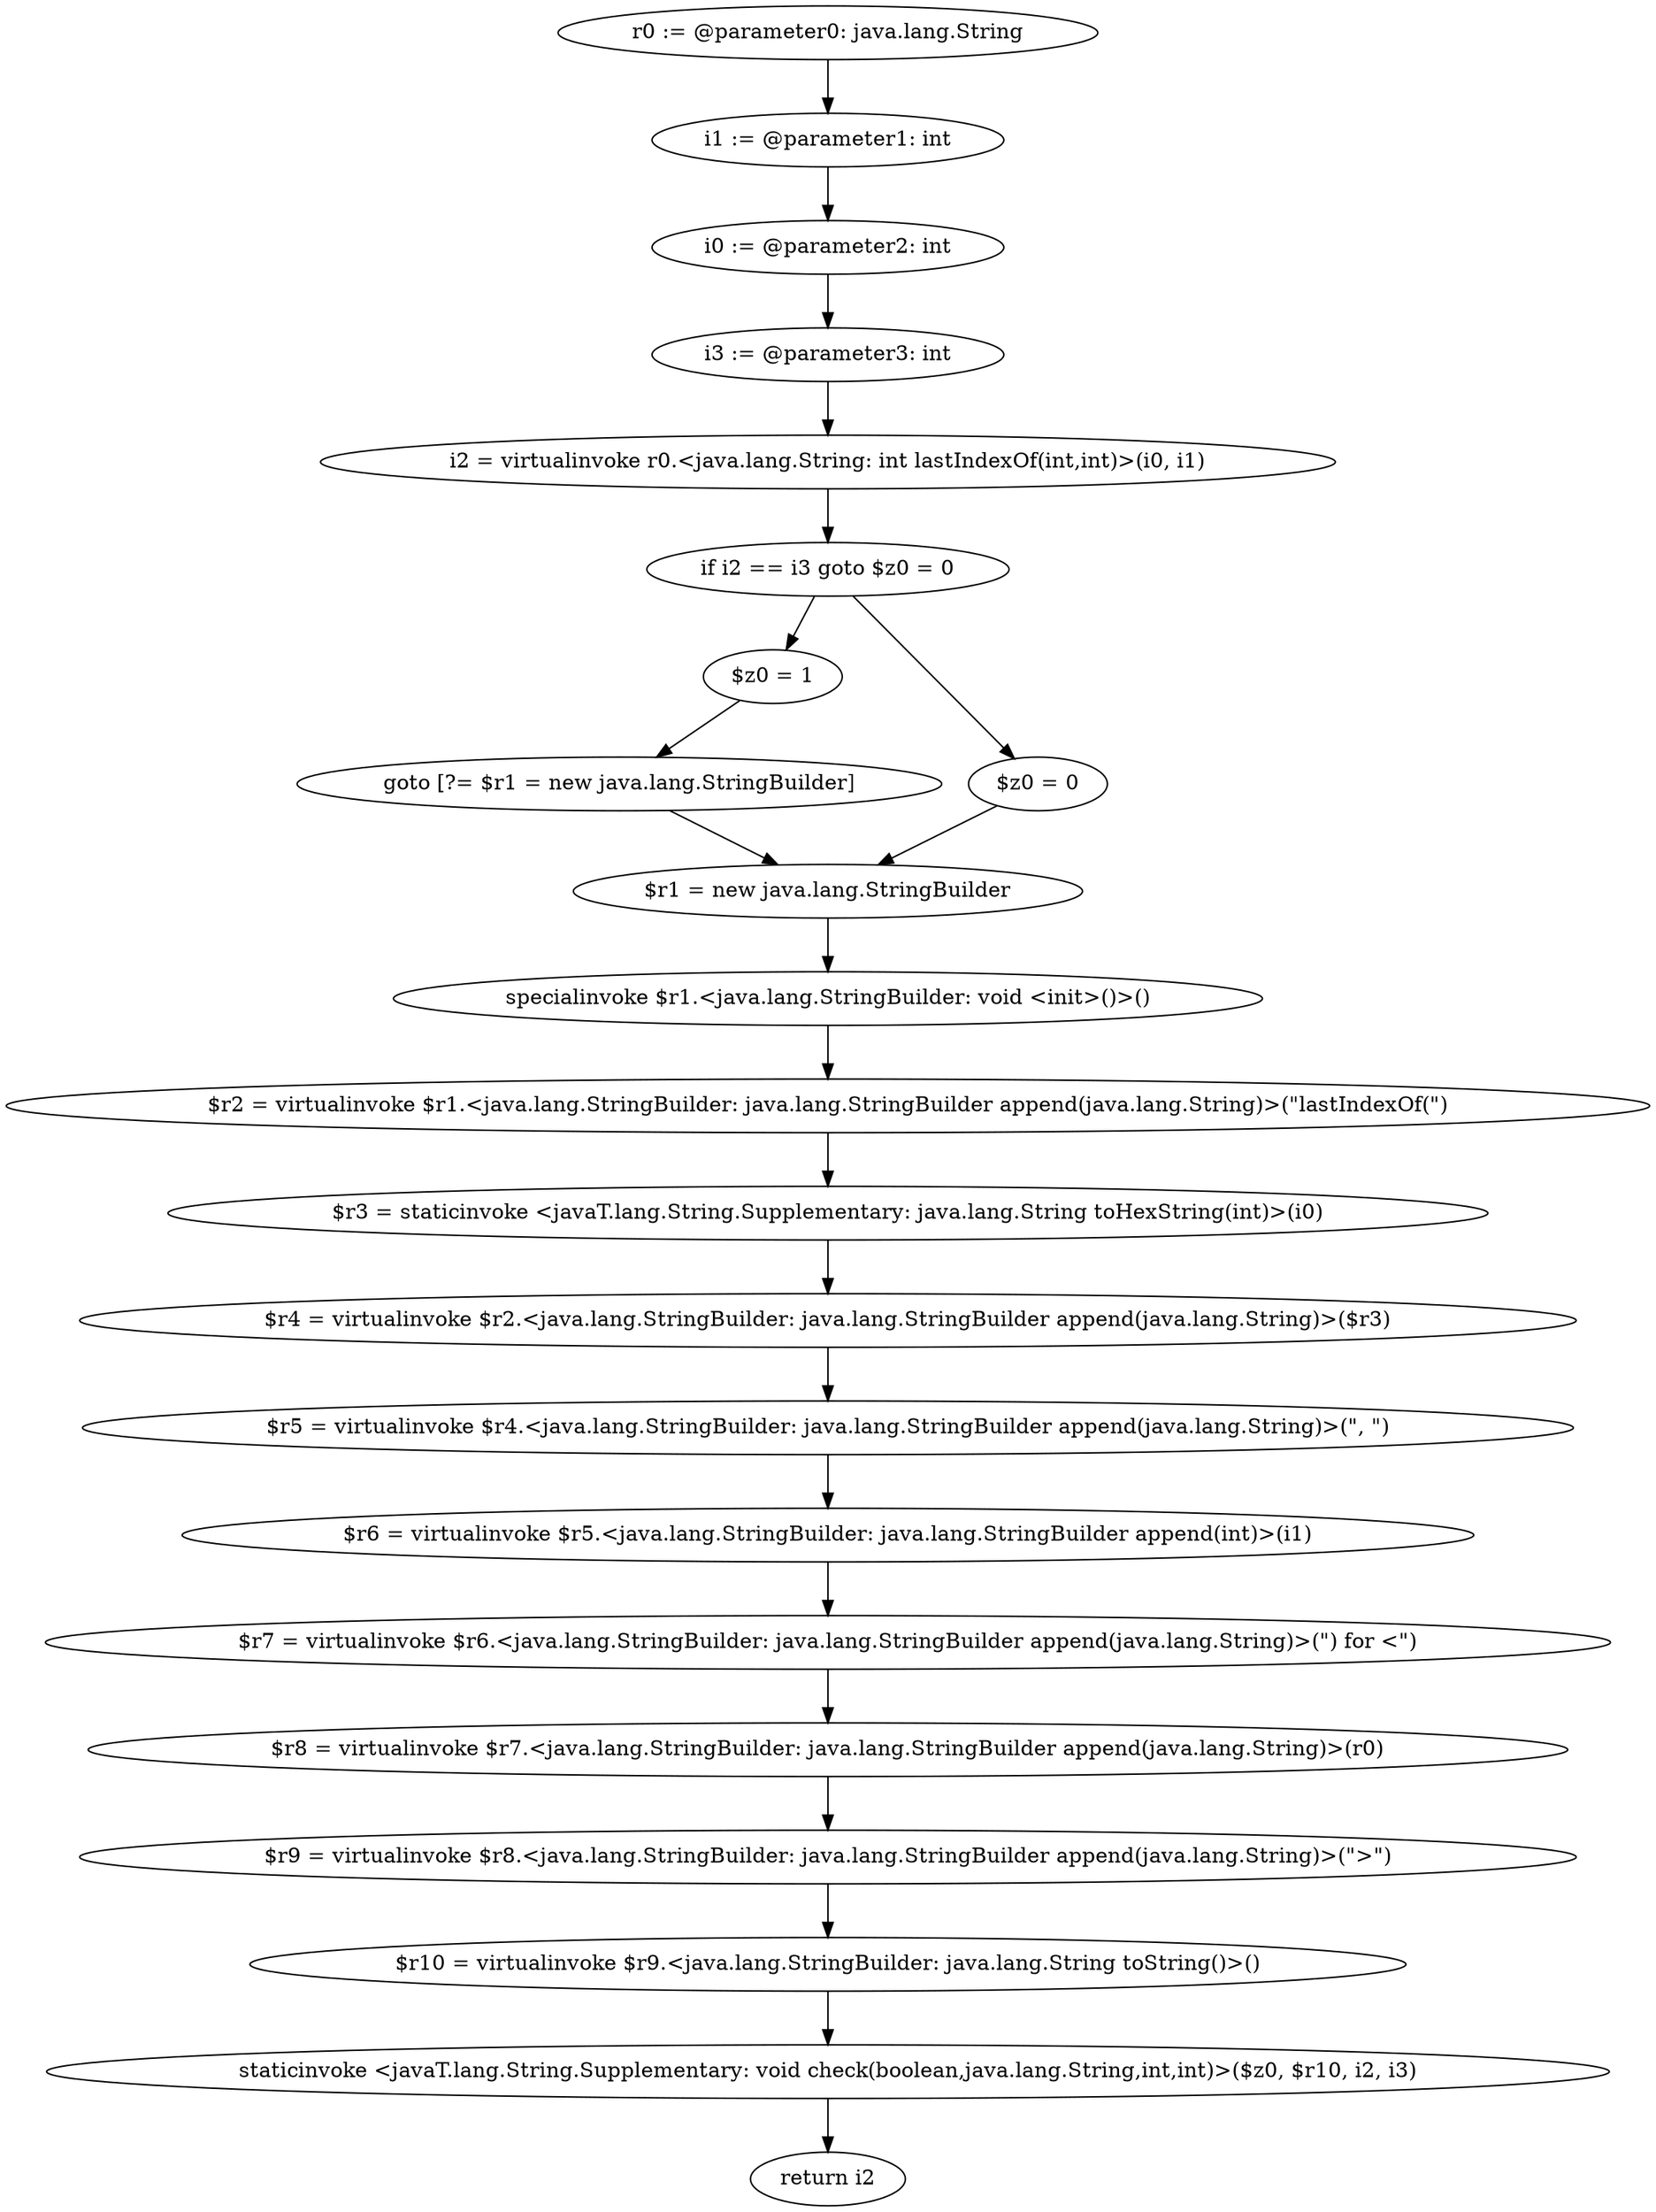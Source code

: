 digraph "unitGraph" {
    "r0 := @parameter0: java.lang.String"
    "i1 := @parameter1: int"
    "i0 := @parameter2: int"
    "i3 := @parameter3: int"
    "i2 = virtualinvoke r0.<java.lang.String: int lastIndexOf(int,int)>(i0, i1)"
    "if i2 == i3 goto $z0 = 0"
    "$z0 = 1"
    "goto [?= $r1 = new java.lang.StringBuilder]"
    "$z0 = 0"
    "$r1 = new java.lang.StringBuilder"
    "specialinvoke $r1.<java.lang.StringBuilder: void <init>()>()"
    "$r2 = virtualinvoke $r1.<java.lang.StringBuilder: java.lang.StringBuilder append(java.lang.String)>(\"lastIndexOf(\")"
    "$r3 = staticinvoke <javaT.lang.String.Supplementary: java.lang.String toHexString(int)>(i0)"
    "$r4 = virtualinvoke $r2.<java.lang.StringBuilder: java.lang.StringBuilder append(java.lang.String)>($r3)"
    "$r5 = virtualinvoke $r4.<java.lang.StringBuilder: java.lang.StringBuilder append(java.lang.String)>(\", \")"
    "$r6 = virtualinvoke $r5.<java.lang.StringBuilder: java.lang.StringBuilder append(int)>(i1)"
    "$r7 = virtualinvoke $r6.<java.lang.StringBuilder: java.lang.StringBuilder append(java.lang.String)>(\") for <\")"
    "$r8 = virtualinvoke $r7.<java.lang.StringBuilder: java.lang.StringBuilder append(java.lang.String)>(r0)"
    "$r9 = virtualinvoke $r8.<java.lang.StringBuilder: java.lang.StringBuilder append(java.lang.String)>(\">\")"
    "$r10 = virtualinvoke $r9.<java.lang.StringBuilder: java.lang.String toString()>()"
    "staticinvoke <javaT.lang.String.Supplementary: void check(boolean,java.lang.String,int,int)>($z0, $r10, i2, i3)"
    "return i2"
    "r0 := @parameter0: java.lang.String"->"i1 := @parameter1: int";
    "i1 := @parameter1: int"->"i0 := @parameter2: int";
    "i0 := @parameter2: int"->"i3 := @parameter3: int";
    "i3 := @parameter3: int"->"i2 = virtualinvoke r0.<java.lang.String: int lastIndexOf(int,int)>(i0, i1)";
    "i2 = virtualinvoke r0.<java.lang.String: int lastIndexOf(int,int)>(i0, i1)"->"if i2 == i3 goto $z0 = 0";
    "if i2 == i3 goto $z0 = 0"->"$z0 = 1";
    "if i2 == i3 goto $z0 = 0"->"$z0 = 0";
    "$z0 = 1"->"goto [?= $r1 = new java.lang.StringBuilder]";
    "goto [?= $r1 = new java.lang.StringBuilder]"->"$r1 = new java.lang.StringBuilder";
    "$z0 = 0"->"$r1 = new java.lang.StringBuilder";
    "$r1 = new java.lang.StringBuilder"->"specialinvoke $r1.<java.lang.StringBuilder: void <init>()>()";
    "specialinvoke $r1.<java.lang.StringBuilder: void <init>()>()"->"$r2 = virtualinvoke $r1.<java.lang.StringBuilder: java.lang.StringBuilder append(java.lang.String)>(\"lastIndexOf(\")";
    "$r2 = virtualinvoke $r1.<java.lang.StringBuilder: java.lang.StringBuilder append(java.lang.String)>(\"lastIndexOf(\")"->"$r3 = staticinvoke <javaT.lang.String.Supplementary: java.lang.String toHexString(int)>(i0)";
    "$r3 = staticinvoke <javaT.lang.String.Supplementary: java.lang.String toHexString(int)>(i0)"->"$r4 = virtualinvoke $r2.<java.lang.StringBuilder: java.lang.StringBuilder append(java.lang.String)>($r3)";
    "$r4 = virtualinvoke $r2.<java.lang.StringBuilder: java.lang.StringBuilder append(java.lang.String)>($r3)"->"$r5 = virtualinvoke $r4.<java.lang.StringBuilder: java.lang.StringBuilder append(java.lang.String)>(\", \")";
    "$r5 = virtualinvoke $r4.<java.lang.StringBuilder: java.lang.StringBuilder append(java.lang.String)>(\", \")"->"$r6 = virtualinvoke $r5.<java.lang.StringBuilder: java.lang.StringBuilder append(int)>(i1)";
    "$r6 = virtualinvoke $r5.<java.lang.StringBuilder: java.lang.StringBuilder append(int)>(i1)"->"$r7 = virtualinvoke $r6.<java.lang.StringBuilder: java.lang.StringBuilder append(java.lang.String)>(\") for <\")";
    "$r7 = virtualinvoke $r6.<java.lang.StringBuilder: java.lang.StringBuilder append(java.lang.String)>(\") for <\")"->"$r8 = virtualinvoke $r7.<java.lang.StringBuilder: java.lang.StringBuilder append(java.lang.String)>(r0)";
    "$r8 = virtualinvoke $r7.<java.lang.StringBuilder: java.lang.StringBuilder append(java.lang.String)>(r0)"->"$r9 = virtualinvoke $r8.<java.lang.StringBuilder: java.lang.StringBuilder append(java.lang.String)>(\">\")";
    "$r9 = virtualinvoke $r8.<java.lang.StringBuilder: java.lang.StringBuilder append(java.lang.String)>(\">\")"->"$r10 = virtualinvoke $r9.<java.lang.StringBuilder: java.lang.String toString()>()";
    "$r10 = virtualinvoke $r9.<java.lang.StringBuilder: java.lang.String toString()>()"->"staticinvoke <javaT.lang.String.Supplementary: void check(boolean,java.lang.String,int,int)>($z0, $r10, i2, i3)";
    "staticinvoke <javaT.lang.String.Supplementary: void check(boolean,java.lang.String,int,int)>($z0, $r10, i2, i3)"->"return i2";
}
